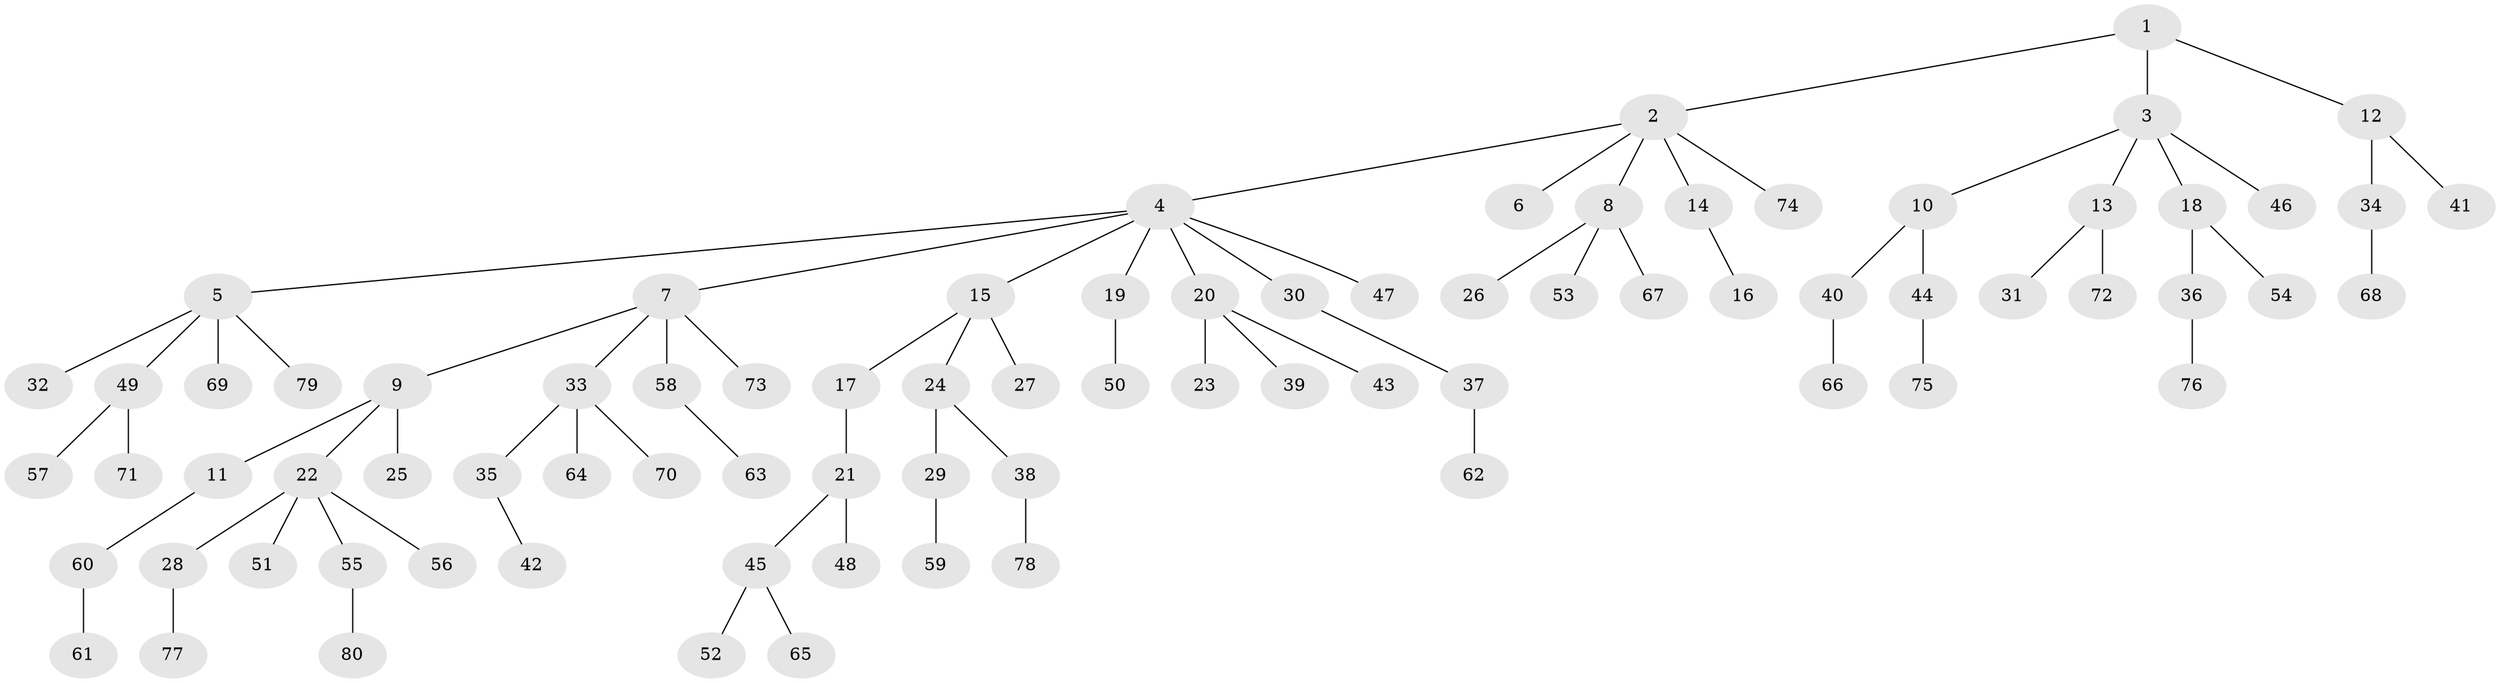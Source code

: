 // coarse degree distribution, {3: 0.17307692307692307, 5: 0.038461538461538464, 6: 0.019230769230769232, 11: 0.019230769230769232, 4: 0.019230769230769232, 2: 0.11538461538461539, 1: 0.6153846153846154}
// Generated by graph-tools (version 1.1) at 2025/52/02/27/25 19:52:11]
// undirected, 80 vertices, 79 edges
graph export_dot {
graph [start="1"]
  node [color=gray90,style=filled];
  1;
  2;
  3;
  4;
  5;
  6;
  7;
  8;
  9;
  10;
  11;
  12;
  13;
  14;
  15;
  16;
  17;
  18;
  19;
  20;
  21;
  22;
  23;
  24;
  25;
  26;
  27;
  28;
  29;
  30;
  31;
  32;
  33;
  34;
  35;
  36;
  37;
  38;
  39;
  40;
  41;
  42;
  43;
  44;
  45;
  46;
  47;
  48;
  49;
  50;
  51;
  52;
  53;
  54;
  55;
  56;
  57;
  58;
  59;
  60;
  61;
  62;
  63;
  64;
  65;
  66;
  67;
  68;
  69;
  70;
  71;
  72;
  73;
  74;
  75;
  76;
  77;
  78;
  79;
  80;
  1 -- 2;
  1 -- 3;
  1 -- 12;
  2 -- 4;
  2 -- 6;
  2 -- 8;
  2 -- 14;
  2 -- 74;
  3 -- 10;
  3 -- 13;
  3 -- 18;
  3 -- 46;
  4 -- 5;
  4 -- 7;
  4 -- 15;
  4 -- 19;
  4 -- 20;
  4 -- 30;
  4 -- 47;
  5 -- 32;
  5 -- 49;
  5 -- 69;
  5 -- 79;
  7 -- 9;
  7 -- 33;
  7 -- 58;
  7 -- 73;
  8 -- 26;
  8 -- 53;
  8 -- 67;
  9 -- 11;
  9 -- 22;
  9 -- 25;
  10 -- 40;
  10 -- 44;
  11 -- 60;
  12 -- 34;
  12 -- 41;
  13 -- 31;
  13 -- 72;
  14 -- 16;
  15 -- 17;
  15 -- 24;
  15 -- 27;
  17 -- 21;
  18 -- 36;
  18 -- 54;
  19 -- 50;
  20 -- 23;
  20 -- 39;
  20 -- 43;
  21 -- 45;
  21 -- 48;
  22 -- 28;
  22 -- 51;
  22 -- 55;
  22 -- 56;
  24 -- 29;
  24 -- 38;
  28 -- 77;
  29 -- 59;
  30 -- 37;
  33 -- 35;
  33 -- 64;
  33 -- 70;
  34 -- 68;
  35 -- 42;
  36 -- 76;
  37 -- 62;
  38 -- 78;
  40 -- 66;
  44 -- 75;
  45 -- 52;
  45 -- 65;
  49 -- 57;
  49 -- 71;
  55 -- 80;
  58 -- 63;
  60 -- 61;
}
